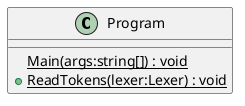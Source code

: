 @startuml
class Program {
    {static} Main(args:string[]) : void
    + {static} ReadTokens(lexer:Lexer) : void
}
@enduml
